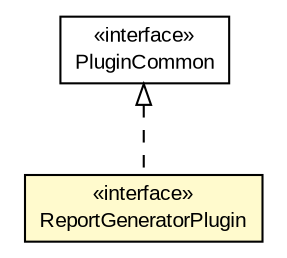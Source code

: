 #!/usr/local/bin/dot
#
# Class diagram 
# Generated by UMLGraph version R5_6-24-gf6e263 (http://www.umlgraph.org/)
#

digraph G {
	edge [fontname="arial",fontsize=10,labelfontname="arial",labelfontsize=10];
	node [fontname="arial",fontsize=10,shape=plaintext];
	nodesep=0.25;
	ranksep=0.5;
	// org.miloss.fgsms.plugins.PluginCommon
	c317377 [label=<<table title="org.miloss.fgsms.plugins.PluginCommon" border="0" cellborder="1" cellspacing="0" cellpadding="2" port="p" href="../PluginCommon.html">
		<tr><td><table border="0" cellspacing="0" cellpadding="1">
<tr><td align="center" balign="center"> &#171;interface&#187; </td></tr>
<tr><td align="center" balign="center"> PluginCommon </td></tr>
		</table></td></tr>
		</table>>, URL="../PluginCommon.html", fontname="arial", fontcolor="black", fontsize=10.0];
	// org.miloss.fgsms.plugins.reporting.ReportGeneratorPlugin
	c317378 [label=<<table title="org.miloss.fgsms.plugins.reporting.ReportGeneratorPlugin" border="0" cellborder="1" cellspacing="0" cellpadding="2" port="p" bgcolor="lemonChiffon" href="./ReportGeneratorPlugin.html">
		<tr><td><table border="0" cellspacing="0" cellpadding="1">
<tr><td align="center" balign="center"> &#171;interface&#187; </td></tr>
<tr><td align="center" balign="center"> ReportGeneratorPlugin </td></tr>
		</table></td></tr>
		</table>>, URL="./ReportGeneratorPlugin.html", fontname="arial", fontcolor="black", fontsize=10.0];
	//org.miloss.fgsms.plugins.reporting.ReportGeneratorPlugin implements org.miloss.fgsms.plugins.PluginCommon
	c317377:p -> c317378:p [dir=back,arrowtail=empty,style=dashed];
}

